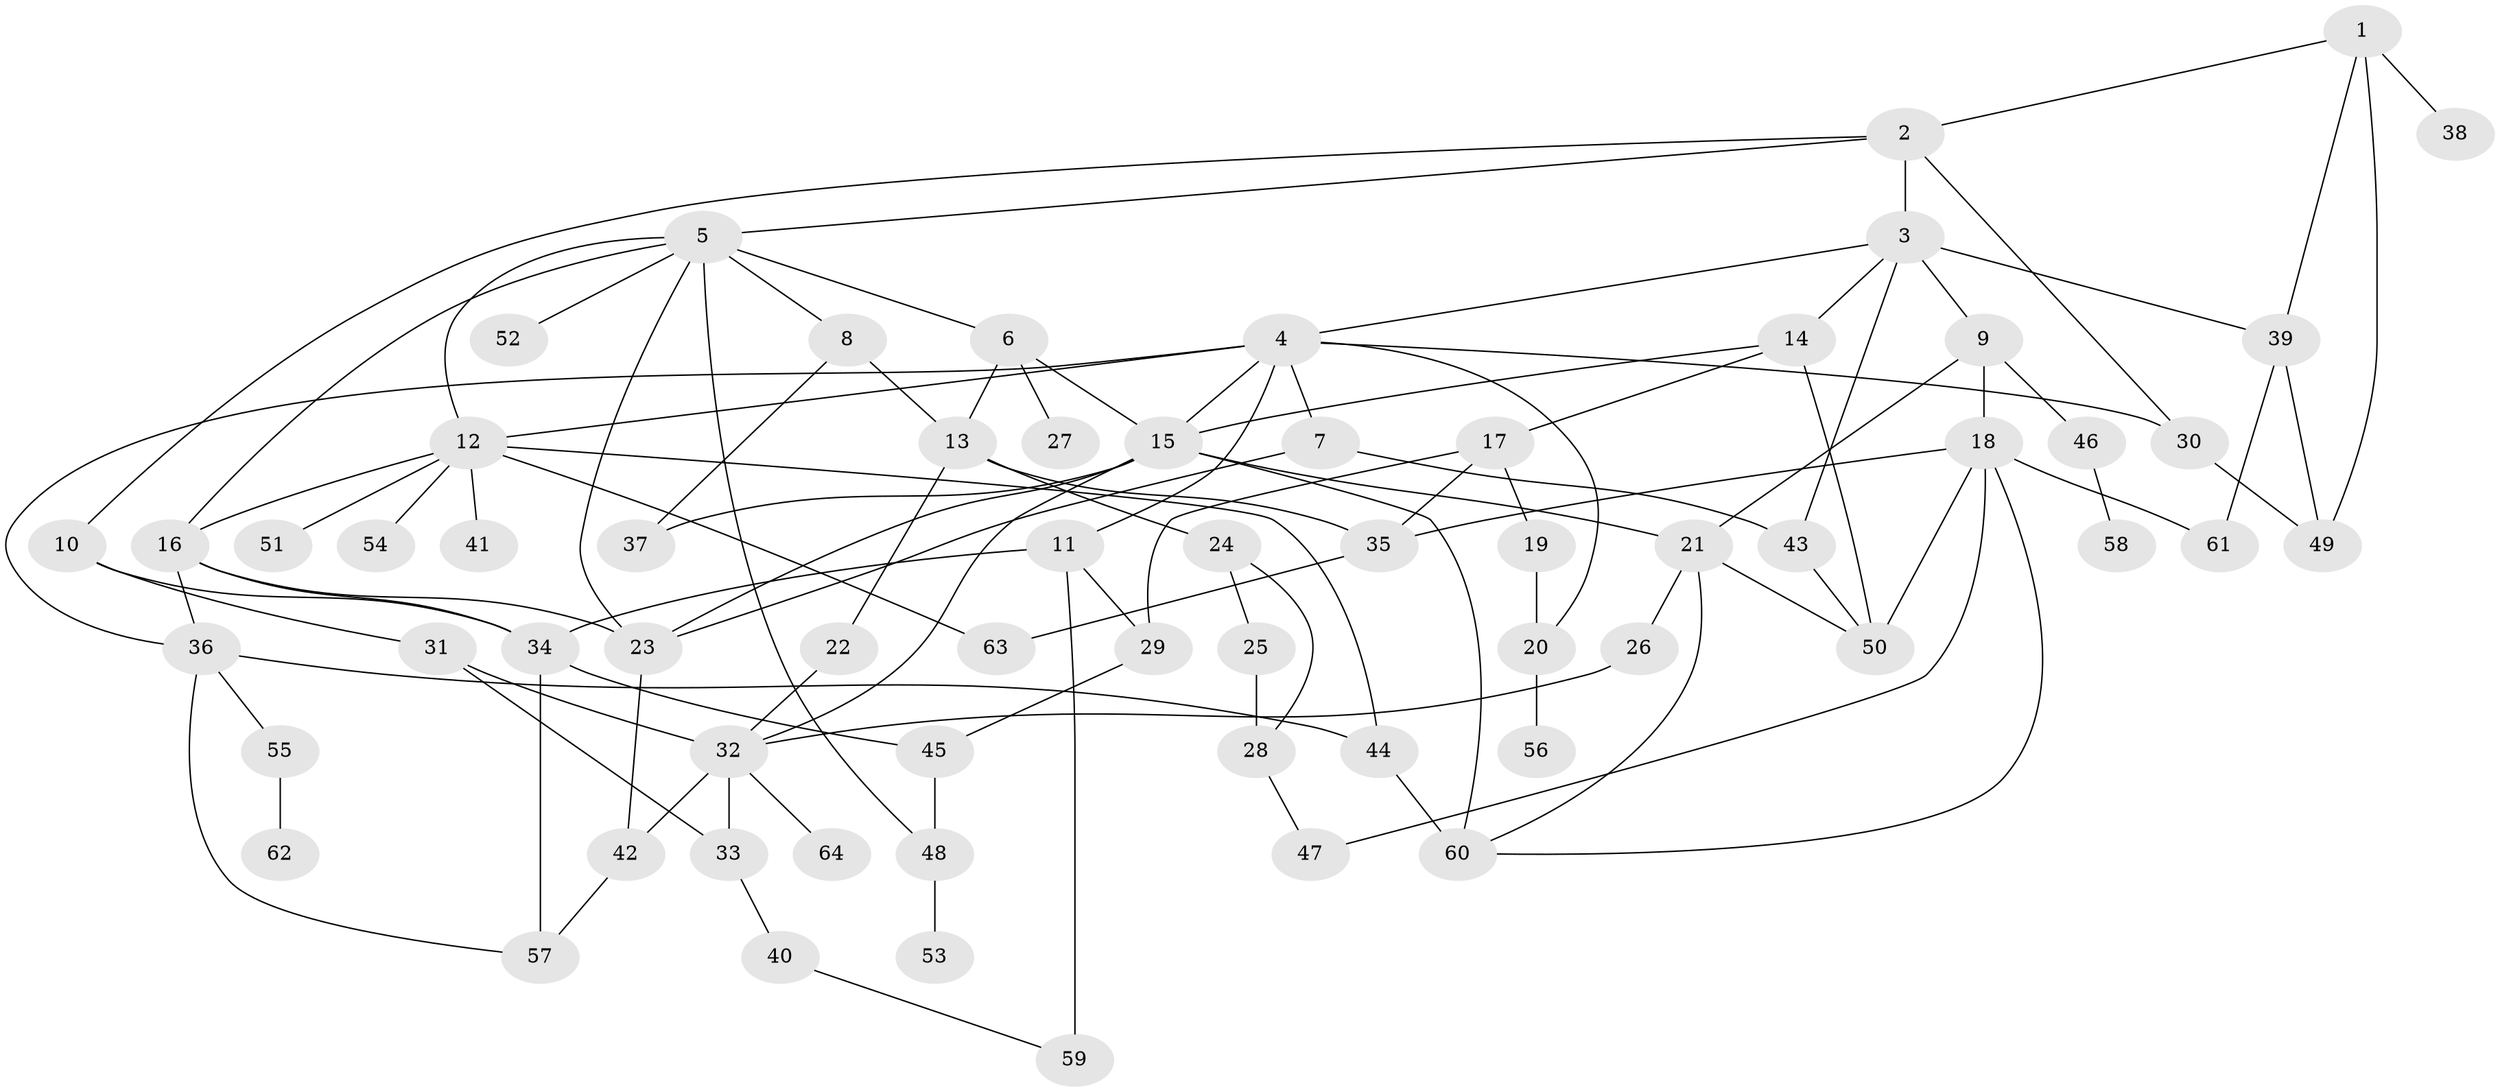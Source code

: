 // original degree distribution, {3: 0.22641509433962265, 5: 0.12264150943396226, 6: 0.02830188679245283, 9: 0.018867924528301886, 4: 0.14150943396226415, 2: 0.20754716981132076, 7: 0.009433962264150943, 1: 0.24528301886792453}
// Generated by graph-tools (version 1.1) at 2025/48/03/04/25 22:48:46]
// undirected, 64 vertices, 106 edges
graph export_dot {
  node [color=gray90,style=filled];
  1;
  2;
  3;
  4;
  5;
  6;
  7;
  8;
  9;
  10;
  11;
  12;
  13;
  14;
  15;
  16;
  17;
  18;
  19;
  20;
  21;
  22;
  23;
  24;
  25;
  26;
  27;
  28;
  29;
  30;
  31;
  32;
  33;
  34;
  35;
  36;
  37;
  38;
  39;
  40;
  41;
  42;
  43;
  44;
  45;
  46;
  47;
  48;
  49;
  50;
  51;
  52;
  53;
  54;
  55;
  56;
  57;
  58;
  59;
  60;
  61;
  62;
  63;
  64;
  1 -- 2 [weight=1.0];
  1 -- 38 [weight=1.0];
  1 -- 39 [weight=1.0];
  1 -- 49 [weight=1.0];
  2 -- 3 [weight=1.0];
  2 -- 5 [weight=1.0];
  2 -- 10 [weight=1.0];
  2 -- 30 [weight=1.0];
  3 -- 4 [weight=1.0];
  3 -- 9 [weight=1.0];
  3 -- 14 [weight=1.0];
  3 -- 39 [weight=1.0];
  3 -- 43 [weight=1.0];
  4 -- 7 [weight=1.0];
  4 -- 11 [weight=1.0];
  4 -- 12 [weight=1.0];
  4 -- 15 [weight=1.0];
  4 -- 20 [weight=1.0];
  4 -- 30 [weight=1.0];
  4 -- 36 [weight=1.0];
  5 -- 6 [weight=1.0];
  5 -- 8 [weight=1.0];
  5 -- 12 [weight=1.0];
  5 -- 16 [weight=1.0];
  5 -- 23 [weight=1.0];
  5 -- 48 [weight=1.0];
  5 -- 52 [weight=1.0];
  6 -- 13 [weight=1.0];
  6 -- 15 [weight=1.0];
  6 -- 27 [weight=1.0];
  7 -- 23 [weight=1.0];
  7 -- 43 [weight=1.0];
  8 -- 13 [weight=1.0];
  8 -- 37 [weight=1.0];
  9 -- 18 [weight=1.0];
  9 -- 21 [weight=1.0];
  9 -- 46 [weight=1.0];
  10 -- 31 [weight=1.0];
  10 -- 34 [weight=1.0];
  11 -- 29 [weight=1.0];
  11 -- 34 [weight=1.0];
  11 -- 59 [weight=2.0];
  12 -- 16 [weight=1.0];
  12 -- 41 [weight=1.0];
  12 -- 44 [weight=1.0];
  12 -- 51 [weight=1.0];
  12 -- 54 [weight=1.0];
  12 -- 63 [weight=1.0];
  13 -- 22 [weight=1.0];
  13 -- 24 [weight=2.0];
  13 -- 35 [weight=1.0];
  14 -- 15 [weight=1.0];
  14 -- 17 [weight=1.0];
  14 -- 50 [weight=2.0];
  15 -- 21 [weight=1.0];
  15 -- 23 [weight=1.0];
  15 -- 32 [weight=2.0];
  15 -- 37 [weight=1.0];
  15 -- 60 [weight=2.0];
  16 -- 23 [weight=1.0];
  16 -- 34 [weight=1.0];
  16 -- 36 [weight=1.0];
  17 -- 19 [weight=1.0];
  17 -- 29 [weight=1.0];
  17 -- 35 [weight=1.0];
  18 -- 35 [weight=1.0];
  18 -- 47 [weight=1.0];
  18 -- 50 [weight=1.0];
  18 -- 60 [weight=1.0];
  18 -- 61 [weight=1.0];
  19 -- 20 [weight=1.0];
  20 -- 56 [weight=1.0];
  21 -- 26 [weight=2.0];
  21 -- 50 [weight=1.0];
  21 -- 60 [weight=1.0];
  22 -- 32 [weight=1.0];
  23 -- 42 [weight=1.0];
  24 -- 25 [weight=1.0];
  24 -- 28 [weight=1.0];
  25 -- 28 [weight=3.0];
  26 -- 32 [weight=2.0];
  28 -- 47 [weight=1.0];
  29 -- 45 [weight=1.0];
  30 -- 49 [weight=1.0];
  31 -- 32 [weight=1.0];
  31 -- 33 [weight=1.0];
  32 -- 33 [weight=1.0];
  32 -- 42 [weight=2.0];
  32 -- 64 [weight=1.0];
  33 -- 40 [weight=1.0];
  34 -- 45 [weight=1.0];
  34 -- 57 [weight=1.0];
  35 -- 63 [weight=1.0];
  36 -- 44 [weight=1.0];
  36 -- 55 [weight=1.0];
  36 -- 57 [weight=1.0];
  39 -- 49 [weight=1.0];
  39 -- 61 [weight=1.0];
  40 -- 59 [weight=1.0];
  42 -- 57 [weight=1.0];
  43 -- 50 [weight=1.0];
  44 -- 60 [weight=1.0];
  45 -- 48 [weight=1.0];
  46 -- 58 [weight=1.0];
  48 -- 53 [weight=1.0];
  55 -- 62 [weight=1.0];
}
